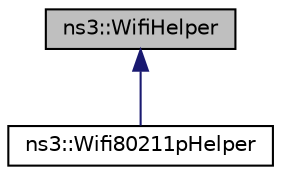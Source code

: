 digraph "ns3::WifiHelper"
{
 // LATEX_PDF_SIZE
  edge [fontname="Helvetica",fontsize="10",labelfontname="Helvetica",labelfontsize="10"];
  node [fontname="Helvetica",fontsize="10",shape=record];
  Node1 [label="ns3::WifiHelper",height=0.2,width=0.4,color="black", fillcolor="grey75", style="filled", fontcolor="black",tooltip="helps to create WifiNetDevice objects"];
  Node1 -> Node2 [dir="back",color="midnightblue",fontsize="10",style="solid",fontname="Helvetica"];
  Node2 [label="ns3::Wifi80211pHelper",height=0.2,width=0.4,color="black", fillcolor="white", style="filled",URL="$classns3_1_1_wifi80211p_helper.html",tooltip="helps to create wifi 802.11p objects of WifiNetDevice class"];
}
